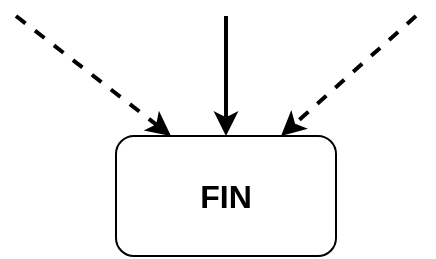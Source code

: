 <mxfile version="20.3.0" type="device"><diagram id="N8oi6P-vWwOBuGAd46Gn" name="Page-1"><mxGraphModel dx="1102" dy="685" grid="1" gridSize="10" guides="1" tooltips="1" connect="1" arrows="1" fold="1" page="1" pageScale="1" pageWidth="827" pageHeight="1169" math="0" shadow="0"><root><mxCell id="0"/><mxCell id="1" parent="0"/><mxCell id="htpDDktpqSK24u6gONGX-1" value="&lt;font size=&quot;1&quot;&gt;&lt;b style=&quot;font-size: 16px;&quot;&gt;FIN&lt;/b&gt;&lt;/font&gt;" style="rounded=1;whiteSpace=wrap;html=1;" vertex="1" parent="1"><mxGeometry x="350" y="320" width="110" height="60" as="geometry"/></mxCell><mxCell id="htpDDktpqSK24u6gONGX-2" value="" style="endArrow=classic;html=1;rounded=0;fontSize=16;strokeWidth=2;entryX=0.5;entryY=0;entryDx=0;entryDy=0;" edge="1" parent="1" target="htpDDktpqSK24u6gONGX-1"><mxGeometry width="50" height="50" relative="1" as="geometry"><mxPoint x="405" y="260" as="sourcePoint"/><mxPoint x="405" y="430" as="targetPoint"/></mxGeometry></mxCell><mxCell id="htpDDktpqSK24u6gONGX-3" value="" style="endArrow=classic;html=1;rounded=0;entryX=0.25;entryY=0;entryDx=0;entryDy=0;strokeWidth=2;dashed=1;" edge="1" parent="1" target="htpDDktpqSK24u6gONGX-1"><mxGeometry width="50" height="50" relative="1" as="geometry"><mxPoint x="300" y="260" as="sourcePoint"/><mxPoint x="440" y="330" as="targetPoint"/></mxGeometry></mxCell><mxCell id="htpDDktpqSK24u6gONGX-4" value="" style="endArrow=classic;html=1;rounded=0;entryX=0.75;entryY=0;entryDx=0;entryDy=0;strokeWidth=2;dashed=1;" edge="1" parent="1" target="htpDDktpqSK24u6gONGX-1"><mxGeometry width="50" height="50" relative="1" as="geometry"><mxPoint x="500" y="260" as="sourcePoint"/><mxPoint x="387.5" y="330" as="targetPoint"/></mxGeometry></mxCell></root></mxGraphModel></diagram></mxfile>